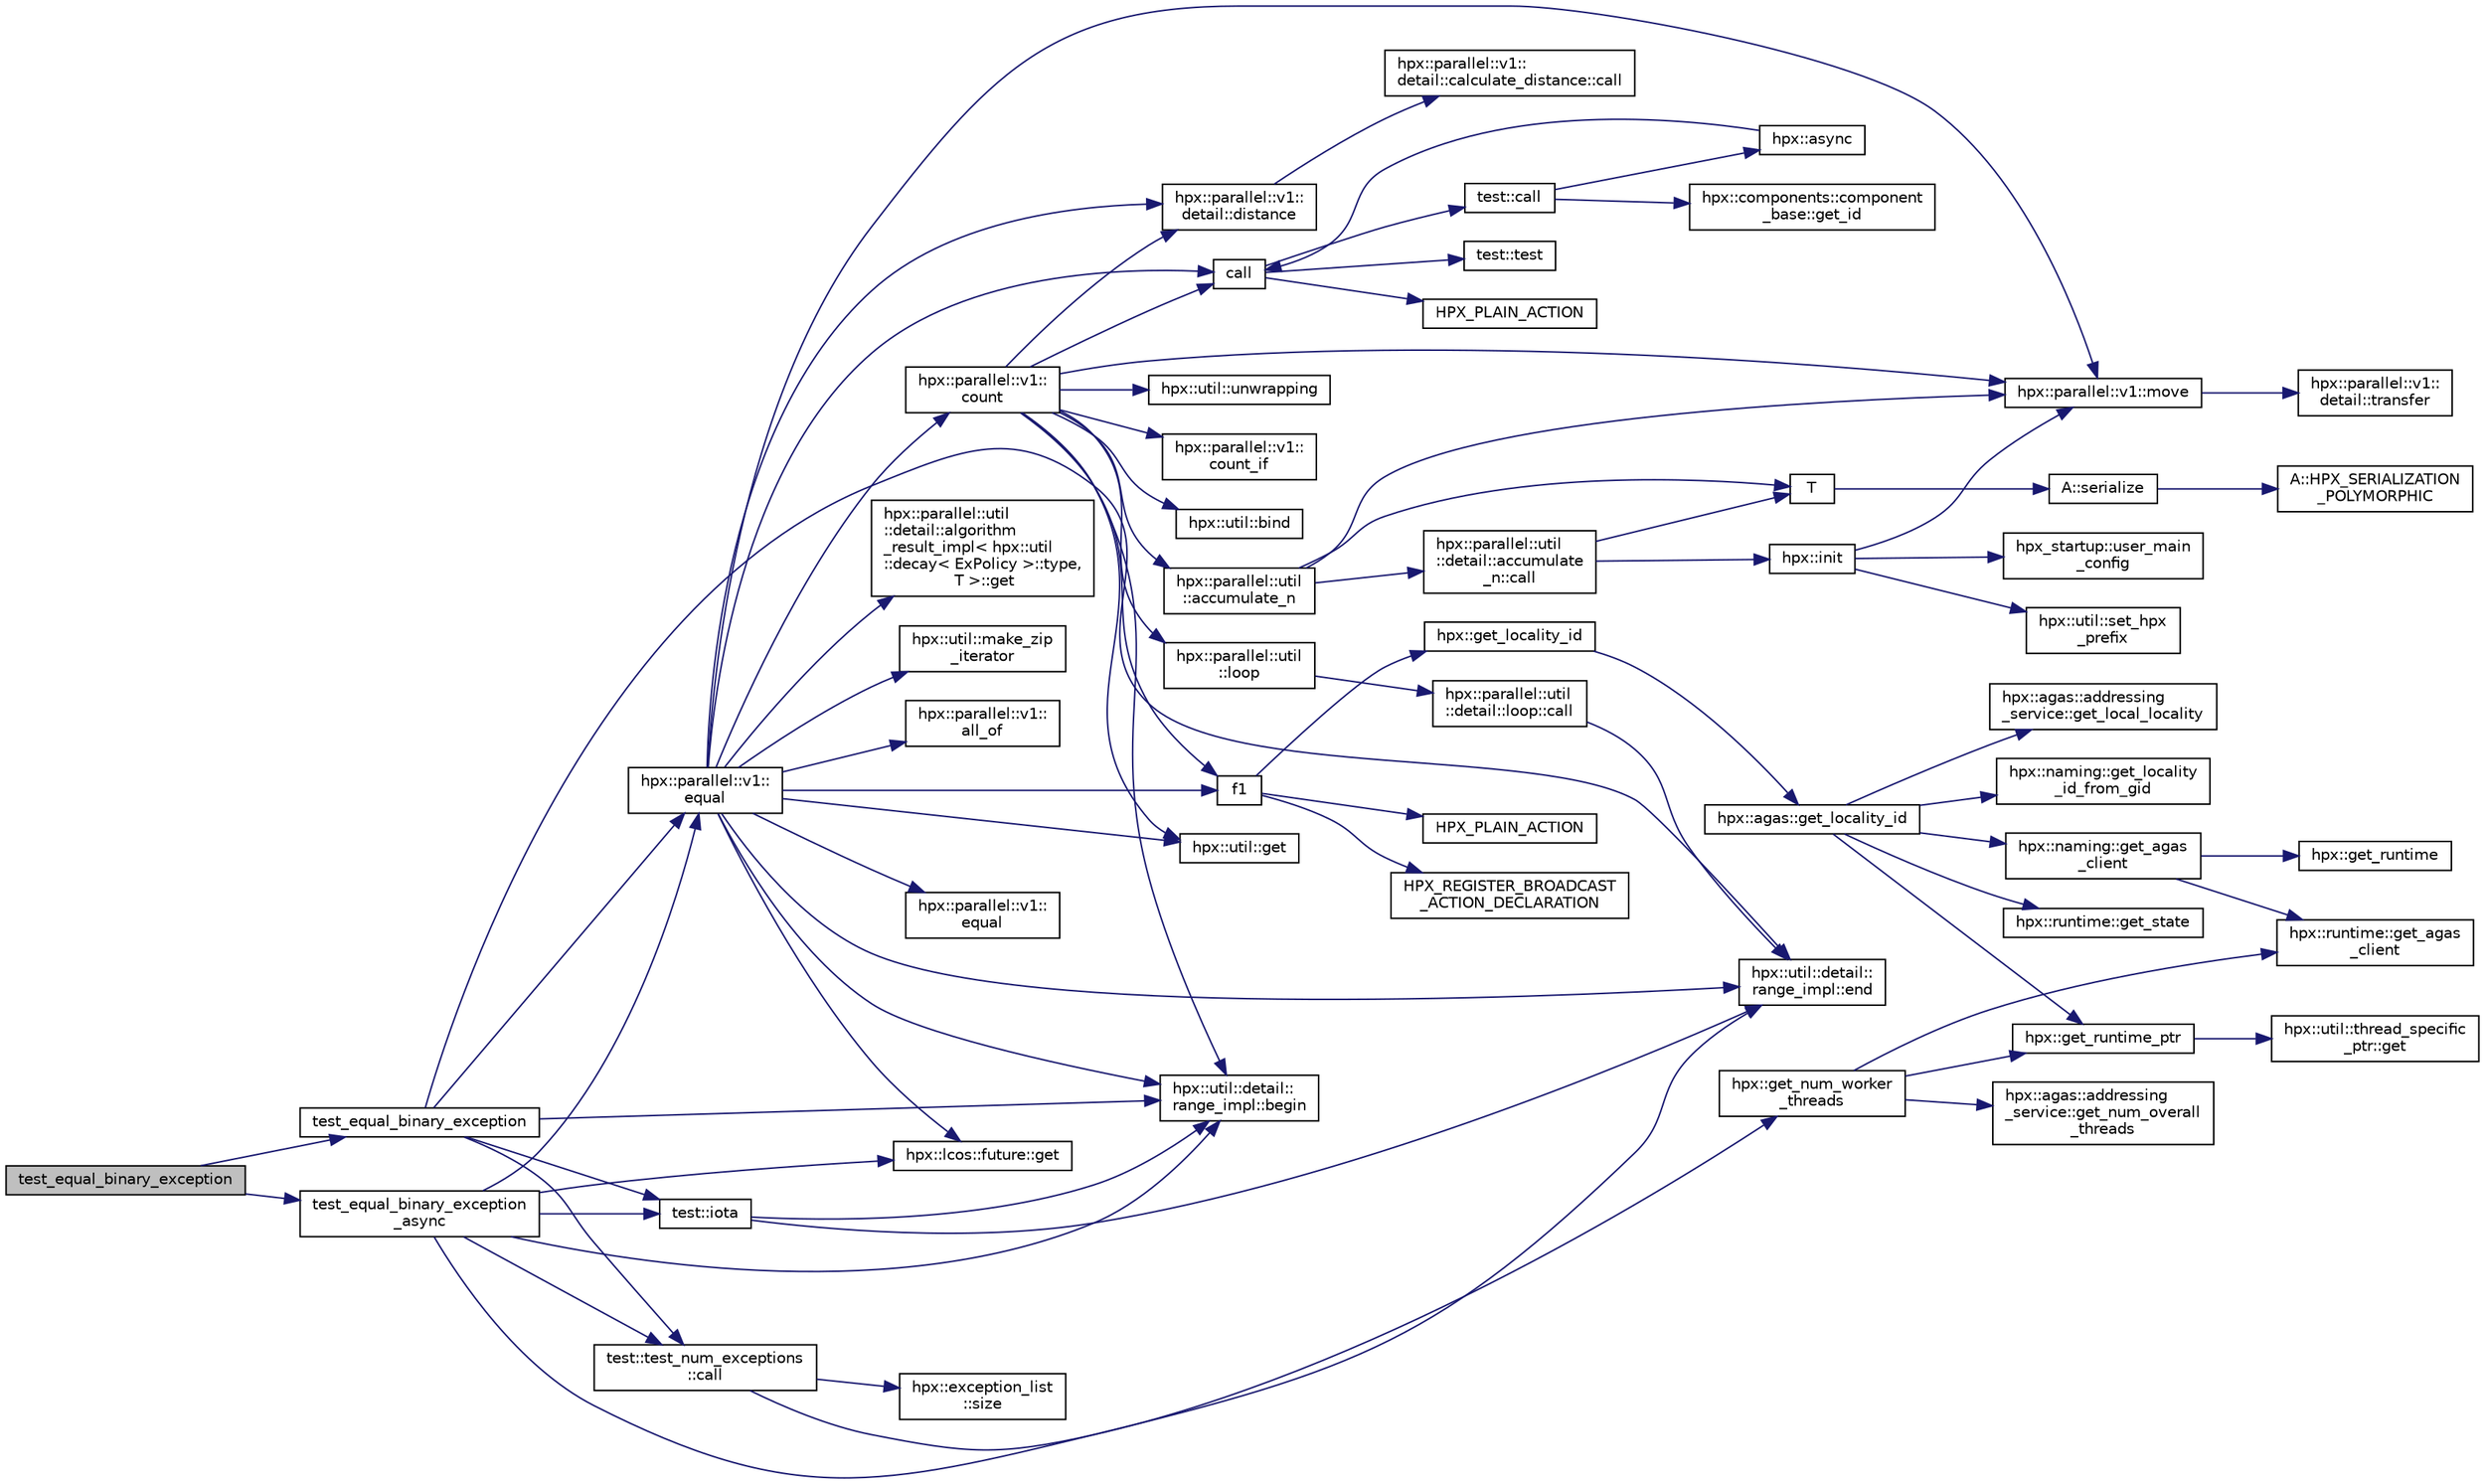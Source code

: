 digraph "test_equal_binary_exception"
{
  edge [fontname="Helvetica",fontsize="10",labelfontname="Helvetica",labelfontsize="10"];
  node [fontname="Helvetica",fontsize="10",shape=record];
  rankdir="LR";
  Node539 [label="test_equal_binary_exception",height=0.2,width=0.4,color="black", fillcolor="grey75", style="filled", fontcolor="black"];
  Node539 -> Node540 [color="midnightblue",fontsize="10",style="solid",fontname="Helvetica"];
  Node540 [label="test_equal_binary_exception",height=0.2,width=0.4,color="black", fillcolor="white", style="filled",URL="$d2/ddd/equal__binary_8cpp.html#aac0d8667f4a6b730f668fb793bf7a348"];
  Node540 -> Node541 [color="midnightblue",fontsize="10",style="solid",fontname="Helvetica"];
  Node541 [label="test::iota",height=0.2,width=0.4,color="black", fillcolor="white", style="filled",URL="$df/d04/namespacetest.html#abdbbc37e6fb67287495e853a554c493a"];
  Node541 -> Node542 [color="midnightblue",fontsize="10",style="solid",fontname="Helvetica"];
  Node542 [label="hpx::util::detail::\lrange_impl::begin",height=0.2,width=0.4,color="black", fillcolor="white", style="filled",URL="$d4/d4a/namespacehpx_1_1util_1_1detail_1_1range__impl.html#a31e165df2b865cdd961f35ce938db41a"];
  Node541 -> Node543 [color="midnightblue",fontsize="10",style="solid",fontname="Helvetica"];
  Node543 [label="hpx::util::detail::\lrange_impl::end",height=0.2,width=0.4,color="black", fillcolor="white", style="filled",URL="$d4/d4a/namespacehpx_1_1util_1_1detail_1_1range__impl.html#afb2ea48b0902f52ee4d8b764807b4316"];
  Node540 -> Node542 [color="midnightblue",fontsize="10",style="solid",fontname="Helvetica"];
  Node540 -> Node543 [color="midnightblue",fontsize="10",style="solid",fontname="Helvetica"];
  Node540 -> Node544 [color="midnightblue",fontsize="10",style="solid",fontname="Helvetica"];
  Node544 [label="hpx::parallel::v1::\lequal",height=0.2,width=0.4,color="black", fillcolor="white", style="filled",URL="$db/db9/namespacehpx_1_1parallel_1_1v1.html#a0c7fdfade58cb9d4dda65892a877aa58"];
  Node544 -> Node545 [color="midnightblue",fontsize="10",style="solid",fontname="Helvetica"];
  Node545 [label="hpx::parallel::v1::\lequal",height=0.2,width=0.4,color="black", fillcolor="white", style="filled",URL="$db/db9/namespacehpx_1_1parallel_1_1v1.html#aae6a4bb3c2e497c3bf1425763047b39d"];
  Node544 -> Node546 [color="midnightblue",fontsize="10",style="solid",fontname="Helvetica"];
  Node546 [label="hpx::parallel::util\l::detail::algorithm\l_result_impl\< hpx::util\l::decay\< ExPolicy \>::type,\l T \>::get",height=0.2,width=0.4,color="black", fillcolor="white", style="filled",URL="$d2/d42/structhpx_1_1parallel_1_1util_1_1detail_1_1algorithm__result__impl.html#ab5b051e8ec74eff5e0e62fd63f5d377e"];
  Node544 -> Node547 [color="midnightblue",fontsize="10",style="solid",fontname="Helvetica"];
  Node547 [label="hpx::parallel::v1::\lcount",height=0.2,width=0.4,color="black", fillcolor="white", style="filled",URL="$db/db9/namespacehpx_1_1parallel_1_1v1.html#a19d058114a2bd44801aab4176b188e23"];
  Node547 -> Node548 [color="midnightblue",fontsize="10",style="solid",fontname="Helvetica"];
  Node548 [label="hpx::parallel::v1::\lcount_if",height=0.2,width=0.4,color="black", fillcolor="white", style="filled",URL="$db/db9/namespacehpx_1_1parallel_1_1v1.html#ad836ff017ec208c2d6388a9b47b05ce0"];
  Node547 -> Node549 [color="midnightblue",fontsize="10",style="solid",fontname="Helvetica"];
  Node549 [label="f1",height=0.2,width=0.4,color="black", fillcolor="white", style="filled",URL="$d8/d8b/broadcast_8cpp.html#a1751fbd41f2529b84514a9dbd767959a"];
  Node549 -> Node550 [color="midnightblue",fontsize="10",style="solid",fontname="Helvetica"];
  Node550 [label="hpx::get_locality_id",height=0.2,width=0.4,color="black", fillcolor="white", style="filled",URL="$d8/d83/namespacehpx.html#a158d7c54a657bb364c1704033010697b",tooltip="Return the number of the locality this function is being called from. "];
  Node550 -> Node551 [color="midnightblue",fontsize="10",style="solid",fontname="Helvetica"];
  Node551 [label="hpx::agas::get_locality_id",height=0.2,width=0.4,color="black", fillcolor="white", style="filled",URL="$dc/d54/namespacehpx_1_1agas.html#a491cc2ddecdf0f1a9129900caa6a4d3e"];
  Node551 -> Node552 [color="midnightblue",fontsize="10",style="solid",fontname="Helvetica"];
  Node552 [label="hpx::get_runtime_ptr",height=0.2,width=0.4,color="black", fillcolor="white", style="filled",URL="$d8/d83/namespacehpx.html#af29daf2bb3e01b4d6495a1742b6cce64"];
  Node552 -> Node553 [color="midnightblue",fontsize="10",style="solid",fontname="Helvetica"];
  Node553 [label="hpx::util::thread_specific\l_ptr::get",height=0.2,width=0.4,color="black", fillcolor="white", style="filled",URL="$d4/d4c/structhpx_1_1util_1_1thread__specific__ptr.html#a3b27d8520710478aa41d1f74206bdba9"];
  Node551 -> Node554 [color="midnightblue",fontsize="10",style="solid",fontname="Helvetica"];
  Node554 [label="hpx::runtime::get_state",height=0.2,width=0.4,color="black", fillcolor="white", style="filled",URL="$d0/d7b/classhpx_1_1runtime.html#ab405f80e060dac95d624520f38b0524c"];
  Node551 -> Node555 [color="midnightblue",fontsize="10",style="solid",fontname="Helvetica"];
  Node555 [label="hpx::naming::get_agas\l_client",height=0.2,width=0.4,color="black", fillcolor="white", style="filled",URL="$d4/dc9/namespacehpx_1_1naming.html#a0408fffd5d34b620712a801b0ae3b032"];
  Node555 -> Node556 [color="midnightblue",fontsize="10",style="solid",fontname="Helvetica"];
  Node556 [label="hpx::get_runtime",height=0.2,width=0.4,color="black", fillcolor="white", style="filled",URL="$d8/d83/namespacehpx.html#aef902cc6c7dd3b9fbadf34d1e850a070"];
  Node555 -> Node557 [color="midnightblue",fontsize="10",style="solid",fontname="Helvetica"];
  Node557 [label="hpx::runtime::get_agas\l_client",height=0.2,width=0.4,color="black", fillcolor="white", style="filled",URL="$d0/d7b/classhpx_1_1runtime.html#aeb5dddd30d6b9861669af8ad44d1a96a"];
  Node551 -> Node558 [color="midnightblue",fontsize="10",style="solid",fontname="Helvetica"];
  Node558 [label="hpx::agas::addressing\l_service::get_local_locality",height=0.2,width=0.4,color="black", fillcolor="white", style="filled",URL="$db/d58/structhpx_1_1agas_1_1addressing__service.html#ab52c19a37c2a7a006c6c15f90ad0539c"];
  Node551 -> Node559 [color="midnightblue",fontsize="10",style="solid",fontname="Helvetica"];
  Node559 [label="hpx::naming::get_locality\l_id_from_gid",height=0.2,width=0.4,color="black", fillcolor="white", style="filled",URL="$d4/dc9/namespacehpx_1_1naming.html#a7fd43037784560bd04fda9b49e33529f"];
  Node549 -> Node560 [color="midnightblue",fontsize="10",style="solid",fontname="Helvetica"];
  Node560 [label="HPX_PLAIN_ACTION",height=0.2,width=0.4,color="black", fillcolor="white", style="filled",URL="$d8/d8b/broadcast_8cpp.html#a19685a0394ce6a99351f7a679f6eeefc"];
  Node549 -> Node561 [color="midnightblue",fontsize="10",style="solid",fontname="Helvetica"];
  Node561 [label="HPX_REGISTER_BROADCAST\l_ACTION_DECLARATION",height=0.2,width=0.4,color="black", fillcolor="white", style="filled",URL="$d7/d38/addressing__service_8cpp.html#a573d764d9cb34eec46a4bdffcf07875f"];
  Node547 -> Node562 [color="midnightblue",fontsize="10",style="solid",fontname="Helvetica"];
  Node562 [label="hpx::parallel::util\l::loop",height=0.2,width=0.4,color="black", fillcolor="white", style="filled",URL="$df/dc6/namespacehpx_1_1parallel_1_1util.html#a3f434e00f42929aac85debb8c5782213"];
  Node562 -> Node563 [color="midnightblue",fontsize="10",style="solid",fontname="Helvetica"];
  Node563 [label="hpx::parallel::util\l::detail::loop::call",height=0.2,width=0.4,color="black", fillcolor="white", style="filled",URL="$da/d06/structhpx_1_1parallel_1_1util_1_1detail_1_1loop.html#a5c5e8dbda782f09cdb7bc2509e3bf09e"];
  Node563 -> Node543 [color="midnightblue",fontsize="10",style="solid",fontname="Helvetica"];
  Node547 -> Node564 [color="midnightblue",fontsize="10",style="solid",fontname="Helvetica"];
  Node564 [label="hpx::util::bind",height=0.2,width=0.4,color="black", fillcolor="white", style="filled",URL="$df/dad/namespacehpx_1_1util.html#ad844caedf82a0173d6909d910c3e48c6"];
  Node547 -> Node565 [color="midnightblue",fontsize="10",style="solid",fontname="Helvetica"];
  Node565 [label="hpx::parallel::v1::move",height=0.2,width=0.4,color="black", fillcolor="white", style="filled",URL="$db/db9/namespacehpx_1_1parallel_1_1v1.html#aa7c4ede081ce786c9d1eb1adff495cfc"];
  Node565 -> Node566 [color="midnightblue",fontsize="10",style="solid",fontname="Helvetica"];
  Node566 [label="hpx::parallel::v1::\ldetail::transfer",height=0.2,width=0.4,color="black", fillcolor="white", style="filled",URL="$d2/ddd/namespacehpx_1_1parallel_1_1v1_1_1detail.html#ab1b56a05e1885ca7cc7ffa1804dd2f3c"];
  Node547 -> Node567 [color="midnightblue",fontsize="10",style="solid",fontname="Helvetica"];
  Node567 [label="hpx::util::get",height=0.2,width=0.4,color="black", fillcolor="white", style="filled",URL="$df/dad/namespacehpx_1_1util.html#a5cbd3c41f03f4d4acaedaa4777e3cc02"];
  Node547 -> Node568 [color="midnightblue",fontsize="10",style="solid",fontname="Helvetica"];
  Node568 [label="call",height=0.2,width=0.4,color="black", fillcolor="white", style="filled",URL="$d2/d67/promise__1620_8cpp.html#a58357f0b82bc761e1d0b9091ed563a70"];
  Node568 -> Node569 [color="midnightblue",fontsize="10",style="solid",fontname="Helvetica"];
  Node569 [label="test::test",height=0.2,width=0.4,color="black", fillcolor="white", style="filled",URL="$d8/d89/structtest.html#ab42d5ece712d716b04cb3f686f297a26"];
  Node568 -> Node570 [color="midnightblue",fontsize="10",style="solid",fontname="Helvetica"];
  Node570 [label="HPX_PLAIN_ACTION",height=0.2,width=0.4,color="black", fillcolor="white", style="filled",URL="$d2/d67/promise__1620_8cpp.html#ab96aab827a4b1fcaf66cfe0ba83fef23"];
  Node568 -> Node571 [color="midnightblue",fontsize="10",style="solid",fontname="Helvetica"];
  Node571 [label="test::call",height=0.2,width=0.4,color="black", fillcolor="white", style="filled",URL="$d8/d89/structtest.html#aeb29e7ed6518b9426ccf1344c52620ae"];
  Node571 -> Node572 [color="midnightblue",fontsize="10",style="solid",fontname="Helvetica"];
  Node572 [label="hpx::async",height=0.2,width=0.4,color="black", fillcolor="white", style="filled",URL="$d8/d83/namespacehpx.html#acb7d8e37b73b823956ce144f9a57eaa4"];
  Node572 -> Node568 [color="midnightblue",fontsize="10",style="solid",fontname="Helvetica"];
  Node571 -> Node573 [color="midnightblue",fontsize="10",style="solid",fontname="Helvetica"];
  Node573 [label="hpx::components::component\l_base::get_id",height=0.2,width=0.4,color="black", fillcolor="white", style="filled",URL="$d2/de6/classhpx_1_1components_1_1component__base.html#a4c8fd93514039bdf01c48d66d82b19cd"];
  Node547 -> Node574 [color="midnightblue",fontsize="10",style="solid",fontname="Helvetica"];
  Node574 [label="hpx::parallel::v1::\ldetail::distance",height=0.2,width=0.4,color="black", fillcolor="white", style="filled",URL="$d2/ddd/namespacehpx_1_1parallel_1_1v1_1_1detail.html#a6bea3c6a5f470cad11f27ee6bab4a33f"];
  Node574 -> Node575 [color="midnightblue",fontsize="10",style="solid",fontname="Helvetica"];
  Node575 [label="hpx::parallel::v1::\ldetail::calculate_distance::call",height=0.2,width=0.4,color="black", fillcolor="white", style="filled",URL="$db/dfa/structhpx_1_1parallel_1_1v1_1_1detail_1_1calculate__distance.html#a950a6627830a7d019ac0e734b0a447bf"];
  Node547 -> Node576 [color="midnightblue",fontsize="10",style="solid",fontname="Helvetica"];
  Node576 [label="hpx::util::unwrapping",height=0.2,width=0.4,color="black", fillcolor="white", style="filled",URL="$df/dad/namespacehpx_1_1util.html#a7529d9ac687684c33403cdd1f9cef8e4"];
  Node547 -> Node577 [color="midnightblue",fontsize="10",style="solid",fontname="Helvetica"];
  Node577 [label="hpx::parallel::util\l::accumulate_n",height=0.2,width=0.4,color="black", fillcolor="white", style="filled",URL="$df/dc6/namespacehpx_1_1parallel_1_1util.html#af19f9a2722f97c2247ea5d0dbb5e2d25"];
  Node577 -> Node578 [color="midnightblue",fontsize="10",style="solid",fontname="Helvetica"];
  Node578 [label="hpx::parallel::util\l::detail::accumulate\l_n::call",height=0.2,width=0.4,color="black", fillcolor="white", style="filled",URL="$d8/d3b/structhpx_1_1parallel_1_1util_1_1detail_1_1accumulate__n.html#a765aceb8ab313fc92f7c4aaf70ccca8f"];
  Node578 -> Node579 [color="midnightblue",fontsize="10",style="solid",fontname="Helvetica"];
  Node579 [label="hpx::init",height=0.2,width=0.4,color="black", fillcolor="white", style="filled",URL="$d8/d83/namespacehpx.html#a3c694ea960b47c56b33351ba16e3d76b",tooltip="Main entry point for launching the HPX runtime system. "];
  Node579 -> Node580 [color="midnightblue",fontsize="10",style="solid",fontname="Helvetica"];
  Node580 [label="hpx::util::set_hpx\l_prefix",height=0.2,width=0.4,color="black", fillcolor="white", style="filled",URL="$df/dad/namespacehpx_1_1util.html#ae40a23c1ba0a48d9304dcf717a95793e"];
  Node579 -> Node581 [color="midnightblue",fontsize="10",style="solid",fontname="Helvetica"];
  Node581 [label="hpx_startup::user_main\l_config",height=0.2,width=0.4,color="black", fillcolor="white", style="filled",URL="$d3/dd2/namespacehpx__startup.html#aaac571d88bd3912a4225a23eb3261637"];
  Node579 -> Node565 [color="midnightblue",fontsize="10",style="solid",fontname="Helvetica"];
  Node578 -> Node582 [color="midnightblue",fontsize="10",style="solid",fontname="Helvetica"];
  Node582 [label="T",height=0.2,width=0.4,color="black", fillcolor="white", style="filled",URL="$db/d33/polymorphic__semiintrusive__template_8cpp.html#ad187658f9cb91c1312b39ae7e896f1ea"];
  Node582 -> Node583 [color="midnightblue",fontsize="10",style="solid",fontname="Helvetica"];
  Node583 [label="A::serialize",height=0.2,width=0.4,color="black", fillcolor="white", style="filled",URL="$d7/da0/struct_a.html#a5f5c287cf471e274ed9dda0da1592212"];
  Node583 -> Node584 [color="midnightblue",fontsize="10",style="solid",fontname="Helvetica"];
  Node584 [label="A::HPX_SERIALIZATION\l_POLYMORPHIC",height=0.2,width=0.4,color="black", fillcolor="white", style="filled",URL="$d7/da0/struct_a.html#ada978cc156cebbafddb1f3aa4c01918c"];
  Node577 -> Node565 [color="midnightblue",fontsize="10",style="solid",fontname="Helvetica"];
  Node577 -> Node582 [color="midnightblue",fontsize="10",style="solid",fontname="Helvetica"];
  Node547 -> Node542 [color="midnightblue",fontsize="10",style="solid",fontname="Helvetica"];
  Node544 -> Node574 [color="midnightblue",fontsize="10",style="solid",fontname="Helvetica"];
  Node544 -> Node549 [color="midnightblue",fontsize="10",style="solid",fontname="Helvetica"];
  Node544 -> Node567 [color="midnightblue",fontsize="10",style="solid",fontname="Helvetica"];
  Node544 -> Node568 [color="midnightblue",fontsize="10",style="solid",fontname="Helvetica"];
  Node544 -> Node585 [color="midnightblue",fontsize="10",style="solid",fontname="Helvetica"];
  Node585 [label="hpx::util::make_zip\l_iterator",height=0.2,width=0.4,color="black", fillcolor="white", style="filled",URL="$df/dad/namespacehpx_1_1util.html#a2f68369b316e5699be2c81c04e3ee209"];
  Node544 -> Node565 [color="midnightblue",fontsize="10",style="solid",fontname="Helvetica"];
  Node544 -> Node586 [color="midnightblue",fontsize="10",style="solid",fontname="Helvetica"];
  Node586 [label="hpx::parallel::v1::\lall_of",height=0.2,width=0.4,color="black", fillcolor="white", style="filled",URL="$db/db9/namespacehpx_1_1parallel_1_1v1.html#ae249c03ff2e6e0003c2ac15c1ec13087"];
  Node544 -> Node542 [color="midnightblue",fontsize="10",style="solid",fontname="Helvetica"];
  Node544 -> Node543 [color="midnightblue",fontsize="10",style="solid",fontname="Helvetica"];
  Node544 -> Node587 [color="midnightblue",fontsize="10",style="solid",fontname="Helvetica"];
  Node587 [label="hpx::lcos::future::get",height=0.2,width=0.4,color="black", fillcolor="white", style="filled",URL="$d0/d33/classhpx_1_1lcos_1_1future.html#a8c28269486d5620ac48af349f17bb41c"];
  Node540 -> Node588 [color="midnightblue",fontsize="10",style="solid",fontname="Helvetica"];
  Node588 [label="test::test_num_exceptions\l::call",height=0.2,width=0.4,color="black", fillcolor="white", style="filled",URL="$da/ddb/structtest_1_1test__num__exceptions.html#a2c1e3b76f9abd4d358ae0258203b90b7"];
  Node588 -> Node589 [color="midnightblue",fontsize="10",style="solid",fontname="Helvetica"];
  Node589 [label="hpx::exception_list\l::size",height=0.2,width=0.4,color="black", fillcolor="white", style="filled",URL="$d2/def/classhpx_1_1exception__list.html#ae4e3e1b70e8185033656d891749a234e"];
  Node588 -> Node590 [color="midnightblue",fontsize="10",style="solid",fontname="Helvetica"];
  Node590 [label="hpx::get_num_worker\l_threads",height=0.2,width=0.4,color="black", fillcolor="white", style="filled",URL="$d8/d83/namespacehpx.html#ae0cb050327ed37e6863061bd1761409e",tooltip="Return the number of worker OS- threads used to execute HPX threads. "];
  Node590 -> Node552 [color="midnightblue",fontsize="10",style="solid",fontname="Helvetica"];
  Node590 -> Node557 [color="midnightblue",fontsize="10",style="solid",fontname="Helvetica"];
  Node590 -> Node591 [color="midnightblue",fontsize="10",style="solid",fontname="Helvetica"];
  Node591 [label="hpx::agas::addressing\l_service::get_num_overall\l_threads",height=0.2,width=0.4,color="black", fillcolor="white", style="filled",URL="$db/d58/structhpx_1_1agas_1_1addressing__service.html#a55800470ad2b28e283653df58d59ec49"];
  Node539 -> Node592 [color="midnightblue",fontsize="10",style="solid",fontname="Helvetica"];
  Node592 [label="test_equal_binary_exception\l_async",height=0.2,width=0.4,color="black", fillcolor="white", style="filled",URL="$d2/ddd/equal__binary_8cpp.html#ab23d2d7b96fd0abd15e4c710481be38f"];
  Node592 -> Node541 [color="midnightblue",fontsize="10",style="solid",fontname="Helvetica"];
  Node592 -> Node542 [color="midnightblue",fontsize="10",style="solid",fontname="Helvetica"];
  Node592 -> Node543 [color="midnightblue",fontsize="10",style="solid",fontname="Helvetica"];
  Node592 -> Node544 [color="midnightblue",fontsize="10",style="solid",fontname="Helvetica"];
  Node592 -> Node587 [color="midnightblue",fontsize="10",style="solid",fontname="Helvetica"];
  Node592 -> Node588 [color="midnightblue",fontsize="10",style="solid",fontname="Helvetica"];
}
